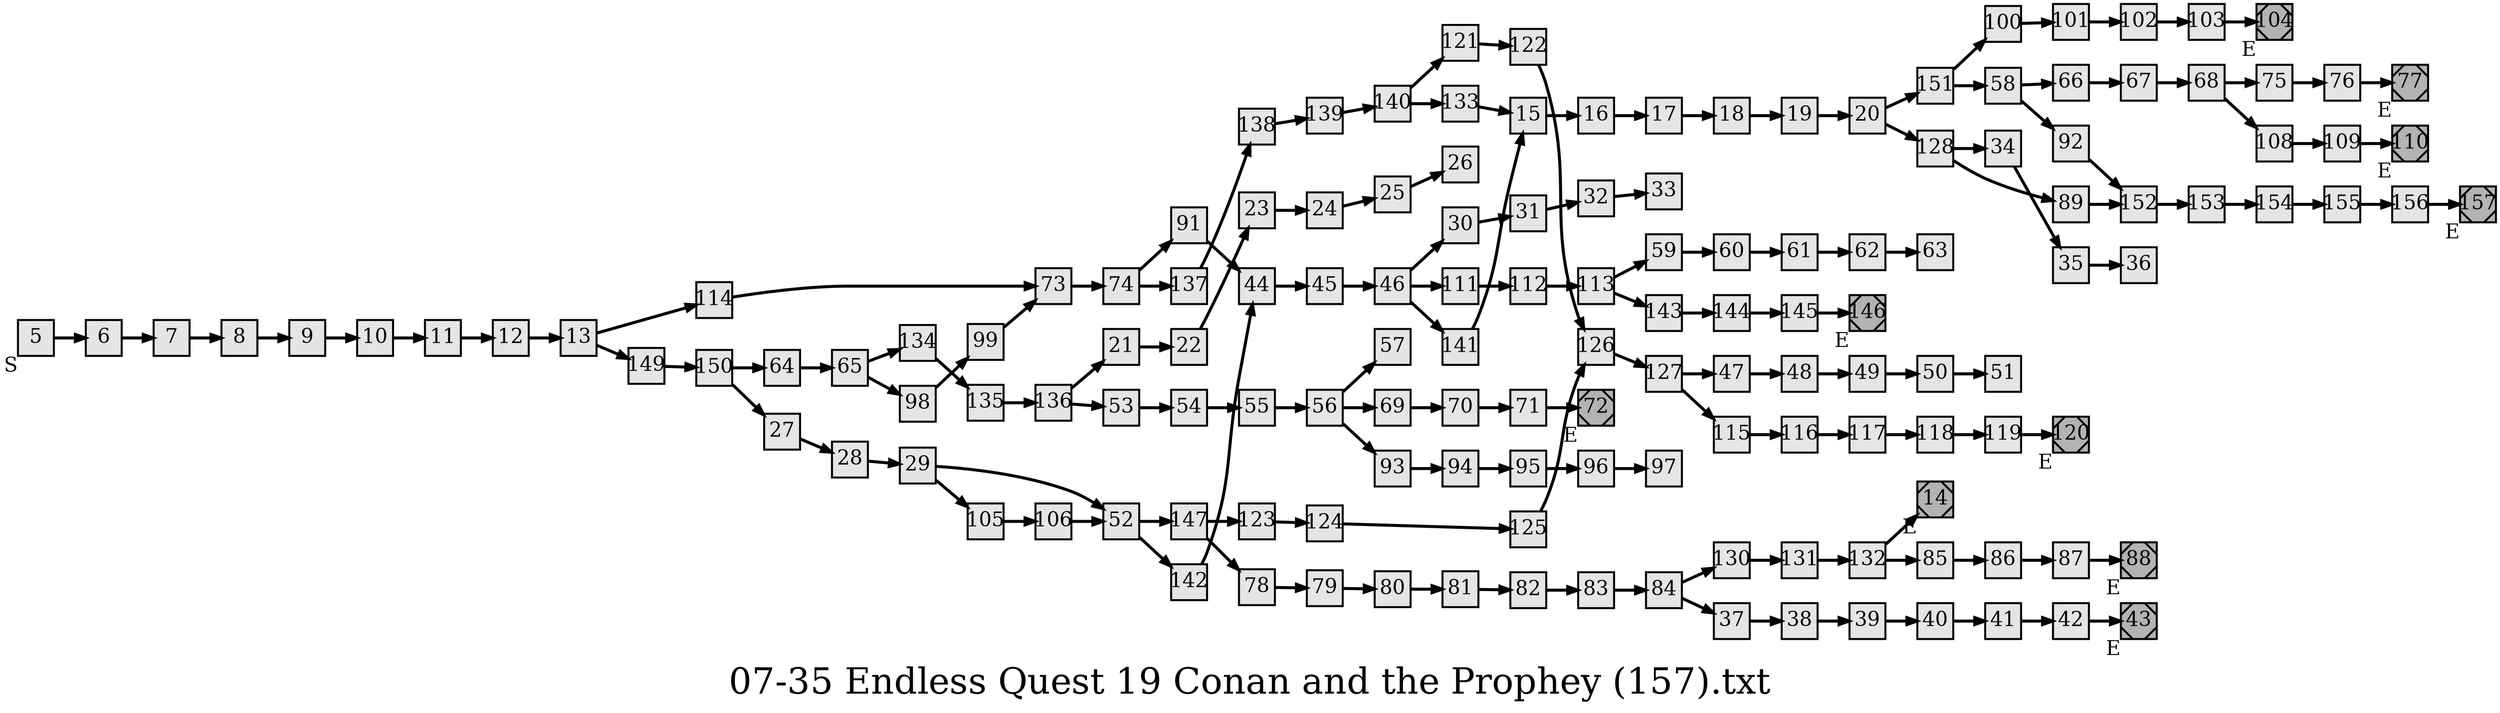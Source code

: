 digraph g{
  graph [ label="07-35 Endless Quest 19 Conan and the Prophey (157).txt" rankdir=LR, ordering=out, fontsize=36, nodesep="0.35", ranksep="0.45"];
  node  [shape=rect, penwidth=2, fontsize=20, style=filled, fillcolor=grey90, margin="0,0", labelfloat=true, regular=true, fixedsize=true];
  edge  [labelfloat=true, penwidth=3, fontsize=12];

  5	[ xlabel="S" ];
  5 -> 6;
  6 -> 7;
  7 -> 8;
  8 -> 9;
  9 -> 10;
  10 -> 11;
  11 -> 12;
  12 -> 13;
  13 -> 114;
  13 -> 149;
  14	[ xlabel="E", shape=Msquare, fontsize=20, fillcolor=grey70 ];
  15 -> 16;
  16 -> 17;
  17 -> 18;
  18 -> 19;
  19 -> 20;
  20 -> 151;
  20 -> 128;
  21 -> 22;
  22 -> 23;
  23 -> 24;
  24 -> 25;
  25 -> 26;
  27 -> 28;
  28 -> 29;
  29 -> 52;
  29 -> 105;
  30 -> 31;
  31 -> 32;
  32 -> 33;
  34 -> 35;
  35 -> 36;
  37 -> 38;
  38 -> 39;
  39 -> 40;
  40 -> 41;
  41 -> 42;
  42 -> 43;
  43	[ xlabel="E", shape=Msquare, fontsize=20, fillcolor=grey70 ];
  44 -> 45;
  45 -> 46;
  46 -> 30;
  46 -> 111;
  46 -> 141;
  47 -> 48;
  48 -> 49;
  49 -> 50;
  50 -> 51;
  52 -> 147;
  52 -> 142;
  53 -> 54;
  54 -> 55;
  55 -> 56;
  56 -> 57;
  56 -> 69;
  56 -> 93;
  58 -> 66;
  58 -> 92;
  59 -> 60;
  60 -> 61;
  61 -> 62;
  62 -> 63;
  64 -> 65;
  65 -> 134;
  65 -> 98;
  66 -> 67;
  67 -> 68;
  68 -> 75;
  68 -> 108;
  69 -> 70;
  70 -> 71;
  71 -> 72;
  72	[ xlabel="E", shape=Msquare, fontsize=20, fillcolor=grey70 ];
  73 -> 74;
  74 -> 91;
  74 -> 137;
  75 -> 76;
  76 -> 77;
  77	[ xlabel="E", shape=Msquare, fontsize=20, fillcolor=grey70 ];
  78 -> 79;
  79 -> 80;
  80 -> 81;
  81 -> 82;
  82 -> 83;
  83 -> 84;
  84 -> 130;
  84 -> 37;
  85 -> 86;
  86 -> 87;
  87 -> 88;
  88	[ xlabel="E", shape=Msquare, fontsize=20, fillcolor=grey70 ];
  89 -> 152;
  91 -> 44;
  92 -> 152;
  93 -> 94;
  94 -> 95;
  95 -> 96;
  96 -> 97;
  98 -> 99;
  99 -> 73;
  100 -> 101;
  101 -> 102;
  102 -> 103;
  103 -> 104;
  104	[ xlabel="E", shape=Msquare, fontsize=20, fillcolor=grey70 ];
  105 -> 106;
  106 -> 52;
  108 -> 109;
  109 -> 110;
  110	[ xlabel="E", shape=Msquare, fontsize=20, fillcolor=grey70 ];
  111 -> 112;
  112 -> 113;
  113 -> 59;
  113 -> 143;
  114 -> 73;
  115 -> 116;
  116 -> 117;
  117 -> 118;
  118 -> 119;
  119 -> 120;
  120	[ xlabel="E", shape=Msquare, fontsize=20, fillcolor=grey70 ];
  121 -> 122;
  122 -> 126;
  123 -> 124;
  124 -> 125;
  125 -> 126;
  126 -> 127;
  127 -> 47;
  127 -> 115;
  128 -> 34;
  128 -> 89;
  130 -> 131;
  131 -> 132;
  132 -> 14;
  132 -> 85;
  133 -> 15;
  134 -> 135;
  135 -> 136;
  136 -> 21;
  136 -> 53;
  137 -> 138;
  138 -> 139;
  139 -> 140;
  140 -> 121;
  140 -> 133;
  141 -> 15;
  142 -> 44;
  143 -> 144;
  144 -> 145;
  145 -> 146;
  146	[ xlabel="E", shape=Msquare, fontsize=20, fillcolor=grey70 ];
  147 -> 123;
  147 -> 78;
  149 -> 150;
  150 -> 64;
  150 -> 27;
  151 -> 100;
  151 -> 58;
  152 -> 153;
  153 -> 154;
  154 -> 155;
  155 -> 156;
  156 -> 157;
  157	[ xlabel="E", shape=Msquare, fontsize=20, fillcolor=grey70 ];
}

